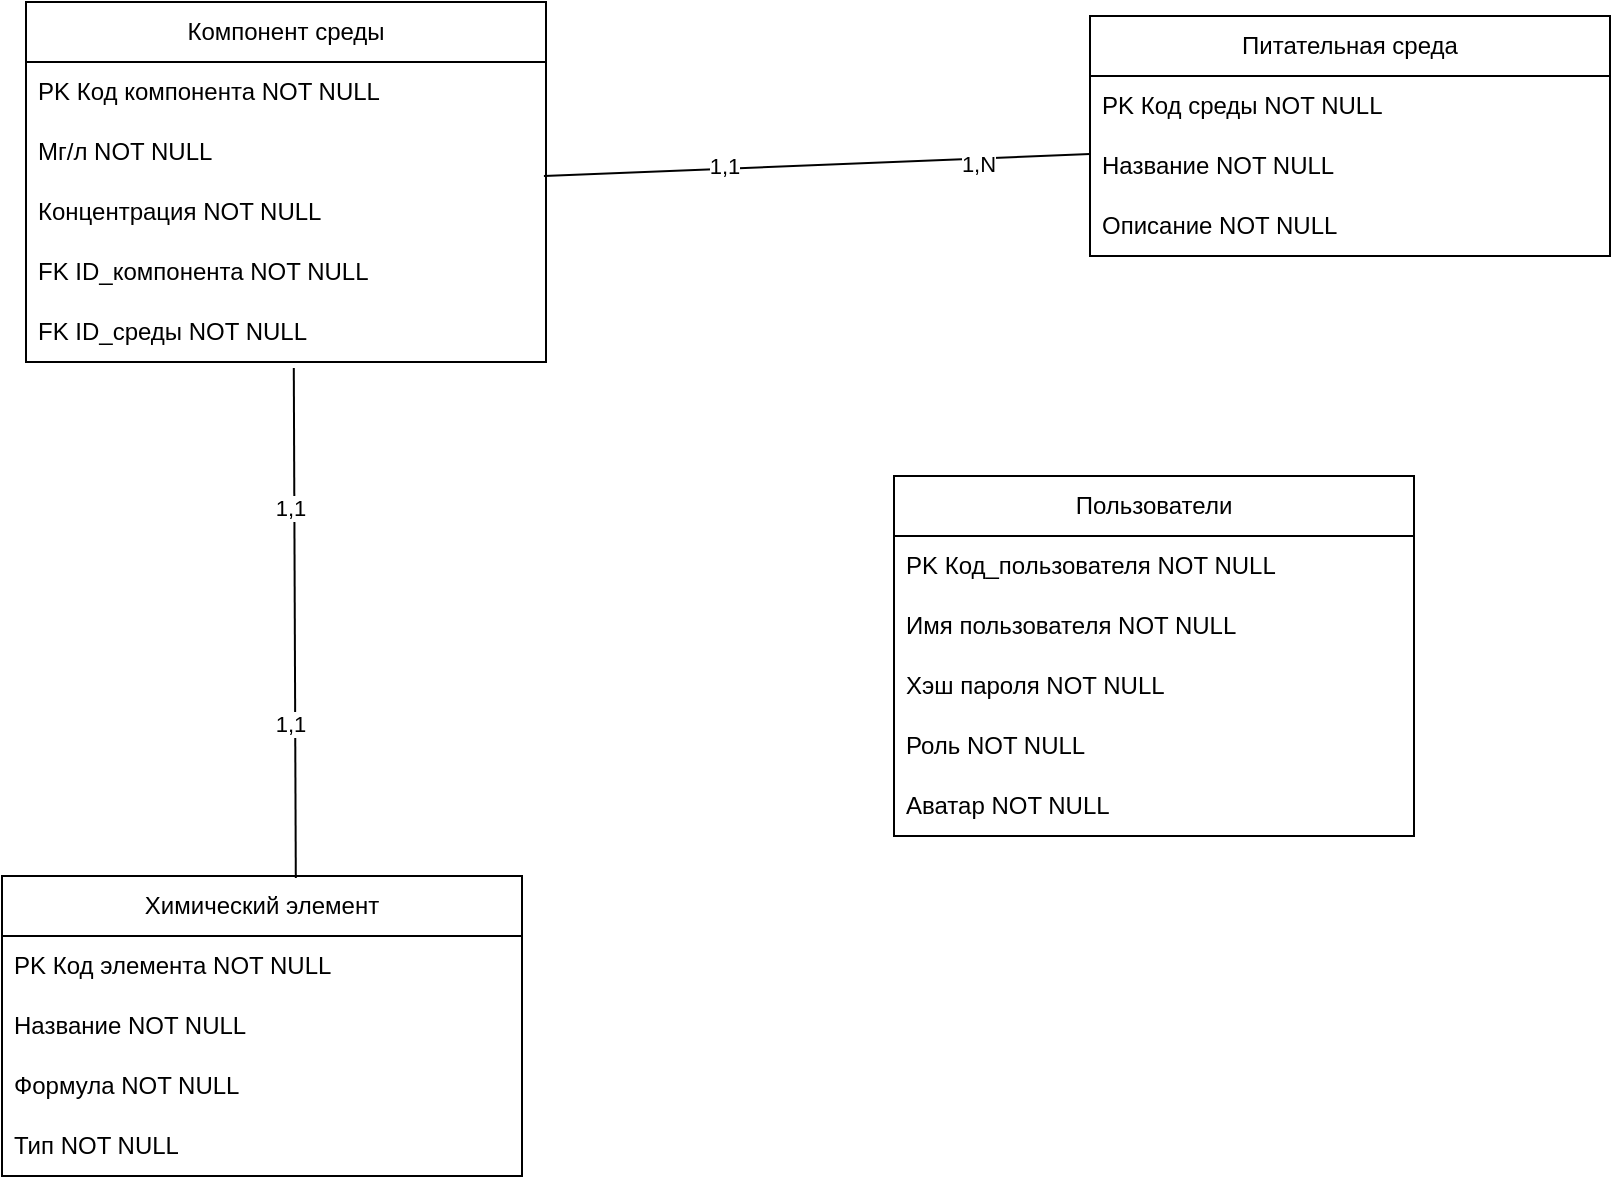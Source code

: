 <mxfile version="22.1.11" type="github">
  <diagram name="Page-1" id="UjCzz5jqUncTw9lYgrgC">
    <mxGraphModel dx="1400" dy="738" grid="0" gridSize="10" guides="1" tooltips="1" connect="1" arrows="1" fold="1" page="1" pageScale="1" pageWidth="850" pageHeight="1100" math="0" shadow="0">
      <root>
        <mxCell id="0" />
        <mxCell id="1" parent="0" />
        <mxCell id="sDzUgQUhH_i5pspMeu1I-30" value="Химический элемент" style="swimlane;fontStyle=0;childLayout=stackLayout;horizontal=1;startSize=30;horizontalStack=0;resizeParent=1;resizeParentMax=0;resizeLast=0;collapsible=1;marginBottom=0;whiteSpace=wrap;html=1;" vertex="1" parent="1">
          <mxGeometry x="30" y="497" width="260" height="150" as="geometry" />
        </mxCell>
        <mxCell id="sDzUgQUhH_i5pspMeu1I-31" value="PK Код элемента NOT NULL" style="text;strokeColor=none;fillColor=none;align=left;verticalAlign=middle;spacingLeft=4;spacingRight=4;overflow=hidden;points=[[0,0.5],[1,0.5]];portConstraint=eastwest;rotatable=0;whiteSpace=wrap;html=1;" vertex="1" parent="sDzUgQUhH_i5pspMeu1I-30">
          <mxGeometry y="30" width="260" height="30" as="geometry" />
        </mxCell>
        <mxCell id="sDzUgQUhH_i5pspMeu1I-32" value="&lt;div&gt;Название NOT NULL&lt;br&gt;&lt;/div&gt;" style="text;strokeColor=none;fillColor=none;align=left;verticalAlign=middle;spacingLeft=4;spacingRight=4;overflow=hidden;points=[[0,0.5],[1,0.5]];portConstraint=eastwest;rotatable=0;whiteSpace=wrap;html=1;" vertex="1" parent="sDzUgQUhH_i5pspMeu1I-30">
          <mxGeometry y="60" width="260" height="30" as="geometry" />
        </mxCell>
        <mxCell id="sDzUgQUhH_i5pspMeu1I-33" value="Формула NOT NULL" style="text;strokeColor=none;fillColor=none;align=left;verticalAlign=middle;spacingLeft=4;spacingRight=4;overflow=hidden;points=[[0,0.5],[1,0.5]];portConstraint=eastwest;rotatable=0;whiteSpace=wrap;html=1;" vertex="1" parent="sDzUgQUhH_i5pspMeu1I-30">
          <mxGeometry y="90" width="260" height="30" as="geometry" />
        </mxCell>
        <mxCell id="sDzUgQUhH_i5pspMeu1I-34" value="Тип NOT NULL" style="text;strokeColor=none;fillColor=none;align=left;verticalAlign=middle;spacingLeft=4;spacingRight=4;overflow=hidden;points=[[0,0.5],[1,0.5]];portConstraint=eastwest;rotatable=0;whiteSpace=wrap;html=1;" vertex="1" parent="sDzUgQUhH_i5pspMeu1I-30">
          <mxGeometry y="120" width="260" height="30" as="geometry" />
        </mxCell>
        <mxCell id="sDzUgQUhH_i5pspMeu1I-35" value="Питательная среда" style="swimlane;fontStyle=0;childLayout=stackLayout;horizontal=1;startSize=30;horizontalStack=0;resizeParent=1;resizeParentMax=0;resizeLast=0;collapsible=1;marginBottom=0;whiteSpace=wrap;html=1;" vertex="1" parent="1">
          <mxGeometry x="574" y="67" width="260" height="120" as="geometry" />
        </mxCell>
        <mxCell id="sDzUgQUhH_i5pspMeu1I-36" value="PK Код среды NOT NULL" style="text;strokeColor=none;fillColor=none;align=left;verticalAlign=middle;spacingLeft=4;spacingRight=4;overflow=hidden;points=[[0,0.5],[1,0.5]];portConstraint=eastwest;rotatable=0;whiteSpace=wrap;html=1;" vertex="1" parent="sDzUgQUhH_i5pspMeu1I-35">
          <mxGeometry y="30" width="260" height="30" as="geometry" />
        </mxCell>
        <mxCell id="sDzUgQUhH_i5pspMeu1I-37" value="Название NOT NULL" style="text;strokeColor=none;fillColor=none;align=left;verticalAlign=middle;spacingLeft=4;spacingRight=4;overflow=hidden;points=[[0,0.5],[1,0.5]];portConstraint=eastwest;rotatable=0;whiteSpace=wrap;html=1;" vertex="1" parent="sDzUgQUhH_i5pspMeu1I-35">
          <mxGeometry y="60" width="260" height="30" as="geometry" />
        </mxCell>
        <mxCell id="sDzUgQUhH_i5pspMeu1I-38" value="Описание NOT NULL" style="text;strokeColor=none;fillColor=none;align=left;verticalAlign=middle;spacingLeft=4;spacingRight=4;overflow=hidden;points=[[0,0.5],[1,0.5]];portConstraint=eastwest;rotatable=0;whiteSpace=wrap;html=1;" vertex="1" parent="sDzUgQUhH_i5pspMeu1I-35">
          <mxGeometry y="90" width="260" height="30" as="geometry" />
        </mxCell>
        <mxCell id="sDzUgQUhH_i5pspMeu1I-39" value="Компонент среды" style="swimlane;fontStyle=0;childLayout=stackLayout;horizontal=1;startSize=30;horizontalStack=0;resizeParent=1;resizeParentMax=0;resizeLast=0;collapsible=1;marginBottom=0;whiteSpace=wrap;html=1;" vertex="1" parent="1">
          <mxGeometry x="42" y="60" width="260" height="180" as="geometry" />
        </mxCell>
        <mxCell id="sDzUgQUhH_i5pspMeu1I-40" value="&lt;div&gt;PK Код компонента NOT NULL&lt;/div&gt;" style="text;strokeColor=none;fillColor=none;align=left;verticalAlign=middle;spacingLeft=4;spacingRight=4;overflow=hidden;points=[[0,0.5],[1,0.5]];portConstraint=eastwest;rotatable=0;whiteSpace=wrap;html=1;" vertex="1" parent="sDzUgQUhH_i5pspMeu1I-39">
          <mxGeometry y="30" width="260" height="30" as="geometry" />
        </mxCell>
        <mxCell id="sDzUgQUhH_i5pspMeu1I-41" value="Мг/л NOT NULL" style="text;strokeColor=none;fillColor=none;align=left;verticalAlign=middle;spacingLeft=4;spacingRight=4;overflow=hidden;points=[[0,0.5],[1,0.5]];portConstraint=eastwest;rotatable=0;whiteSpace=wrap;html=1;" vertex="1" parent="sDzUgQUhH_i5pspMeu1I-39">
          <mxGeometry y="60" width="260" height="30" as="geometry" />
        </mxCell>
        <mxCell id="sDzUgQUhH_i5pspMeu1I-42" value="Концентрация NOT NULL" style="text;strokeColor=none;fillColor=none;align=left;verticalAlign=middle;spacingLeft=4;spacingRight=4;overflow=hidden;points=[[0,0.5],[1,0.5]];portConstraint=eastwest;rotatable=0;whiteSpace=wrap;html=1;" vertex="1" parent="sDzUgQUhH_i5pspMeu1I-39">
          <mxGeometry y="90" width="260" height="30" as="geometry" />
        </mxCell>
        <mxCell id="sDzUgQUhH_i5pspMeu1I-43" value="FK ID_компонента NOT NULL" style="text;strokeColor=none;fillColor=none;align=left;verticalAlign=middle;spacingLeft=4;spacingRight=4;overflow=hidden;points=[[0,0.5],[1,0.5]];portConstraint=eastwest;rotatable=0;whiteSpace=wrap;html=1;" vertex="1" parent="sDzUgQUhH_i5pspMeu1I-39">
          <mxGeometry y="120" width="260" height="30" as="geometry" />
        </mxCell>
        <mxCell id="sDzUgQUhH_i5pspMeu1I-44" value="FK ID_среды NOT NULL" style="text;strokeColor=none;fillColor=none;align=left;verticalAlign=middle;spacingLeft=4;spacingRight=4;overflow=hidden;points=[[0,0.5],[1,0.5]];portConstraint=eastwest;rotatable=0;whiteSpace=wrap;html=1;" vertex="1" parent="sDzUgQUhH_i5pspMeu1I-39">
          <mxGeometry y="150" width="260" height="30" as="geometry" />
        </mxCell>
        <mxCell id="sDzUgQUhH_i5pspMeu1I-45" value="Пользователи" style="swimlane;fontStyle=0;childLayout=stackLayout;horizontal=1;startSize=30;horizontalStack=0;resizeParent=1;resizeParentMax=0;resizeLast=0;collapsible=1;marginBottom=0;whiteSpace=wrap;html=1;" vertex="1" parent="1">
          <mxGeometry x="476" y="297" width="260" height="180" as="geometry" />
        </mxCell>
        <mxCell id="sDzUgQUhH_i5pspMeu1I-46" value="PK Код_пользователя NOT NULL" style="text;strokeColor=none;fillColor=none;align=left;verticalAlign=middle;spacingLeft=4;spacingRight=4;overflow=hidden;points=[[0,0.5],[1,0.5]];portConstraint=eastwest;rotatable=0;whiteSpace=wrap;html=1;" vertex="1" parent="sDzUgQUhH_i5pspMeu1I-45">
          <mxGeometry y="30" width="260" height="30" as="geometry" />
        </mxCell>
        <mxCell id="sDzUgQUhH_i5pspMeu1I-47" value="Имя пользователя NOT NULL" style="text;strokeColor=none;fillColor=none;align=left;verticalAlign=middle;spacingLeft=4;spacingRight=4;overflow=hidden;points=[[0,0.5],[1,0.5]];portConstraint=eastwest;rotatable=0;whiteSpace=wrap;html=1;" vertex="1" parent="sDzUgQUhH_i5pspMeu1I-45">
          <mxGeometry y="60" width="260" height="30" as="geometry" />
        </mxCell>
        <mxCell id="sDzUgQUhH_i5pspMeu1I-48" value="Хэш пароля NOT NULL" style="text;strokeColor=none;fillColor=none;align=left;verticalAlign=middle;spacingLeft=4;spacingRight=4;overflow=hidden;points=[[0,0.5],[1,0.5]];portConstraint=eastwest;rotatable=0;whiteSpace=wrap;html=1;" vertex="1" parent="sDzUgQUhH_i5pspMeu1I-45">
          <mxGeometry y="90" width="260" height="30" as="geometry" />
        </mxCell>
        <mxCell id="sDzUgQUhH_i5pspMeu1I-49" value="Роль NOT NULL" style="text;strokeColor=none;fillColor=none;align=left;verticalAlign=middle;spacingLeft=4;spacingRight=4;overflow=hidden;points=[[0,0.5],[1,0.5]];portConstraint=eastwest;rotatable=0;whiteSpace=wrap;html=1;" vertex="1" parent="sDzUgQUhH_i5pspMeu1I-45">
          <mxGeometry y="120" width="260" height="30" as="geometry" />
        </mxCell>
        <mxCell id="sDzUgQUhH_i5pspMeu1I-50" value="Аватар NOT NULL" style="text;strokeColor=none;fillColor=none;align=left;verticalAlign=middle;spacingLeft=4;spacingRight=4;overflow=hidden;points=[[0,0.5],[1,0.5]];portConstraint=eastwest;rotatable=0;whiteSpace=wrap;html=1;" vertex="1" parent="sDzUgQUhH_i5pspMeu1I-45">
          <mxGeometry y="150" width="260" height="30" as="geometry" />
        </mxCell>
        <mxCell id="sDzUgQUhH_i5pspMeu1I-51" value="" style="endArrow=none;html=1;rounded=0;exitX=0.565;exitY=0.007;exitDx=0;exitDy=0;exitPerimeter=0;entryX=0.515;entryY=1.1;entryDx=0;entryDy=0;entryPerimeter=0;" edge="1" parent="1" source="sDzUgQUhH_i5pspMeu1I-30" target="sDzUgQUhH_i5pspMeu1I-44">
          <mxGeometry width="50" height="50" relative="1" as="geometry">
            <mxPoint x="412" y="373" as="sourcePoint" />
            <mxPoint x="462" y="323" as="targetPoint" />
          </mxGeometry>
        </mxCell>
        <mxCell id="sDzUgQUhH_i5pspMeu1I-52" value="1,1" style="edgeLabel;html=1;align=center;verticalAlign=middle;resizable=0;points=[];" vertex="1" connectable="0" parent="sDzUgQUhH_i5pspMeu1I-51">
          <mxGeometry x="0.451" y="2" relative="1" as="geometry">
            <mxPoint as="offset" />
          </mxGeometry>
        </mxCell>
        <mxCell id="sDzUgQUhH_i5pspMeu1I-53" value="1,1" style="edgeLabel;html=1;align=center;verticalAlign=middle;resizable=0;points=[];" vertex="1" connectable="0" parent="sDzUgQUhH_i5pspMeu1I-51">
          <mxGeometry x="-0.396" y="3" relative="1" as="geometry">
            <mxPoint as="offset" />
          </mxGeometry>
        </mxCell>
        <mxCell id="sDzUgQUhH_i5pspMeu1I-54" value="" style="endArrow=none;html=1;rounded=0;exitX=0.996;exitY=-0.1;exitDx=0;exitDy=0;exitPerimeter=0;entryX=0;entryY=0.3;entryDx=0;entryDy=0;entryPerimeter=0;" edge="1" parent="1" source="sDzUgQUhH_i5pspMeu1I-42" target="sDzUgQUhH_i5pspMeu1I-37">
          <mxGeometry width="50" height="50" relative="1" as="geometry">
            <mxPoint x="411" y="140" as="sourcePoint" />
            <mxPoint x="461" y="90" as="targetPoint" />
          </mxGeometry>
        </mxCell>
        <mxCell id="sDzUgQUhH_i5pspMeu1I-55" value="1,1" style="edgeLabel;html=1;align=center;verticalAlign=middle;resizable=0;points=[];" vertex="1" connectable="0" parent="sDzUgQUhH_i5pspMeu1I-54">
          <mxGeometry x="-0.34" y="2" relative="1" as="geometry">
            <mxPoint as="offset" />
          </mxGeometry>
        </mxCell>
        <mxCell id="sDzUgQUhH_i5pspMeu1I-56" value="1,N" style="edgeLabel;html=1;align=center;verticalAlign=middle;resizable=0;points=[];" vertex="1" connectable="0" parent="sDzUgQUhH_i5pspMeu1I-54">
          <mxGeometry x="0.589" y="-2" relative="1" as="geometry">
            <mxPoint as="offset" />
          </mxGeometry>
        </mxCell>
      </root>
    </mxGraphModel>
  </diagram>
</mxfile>
